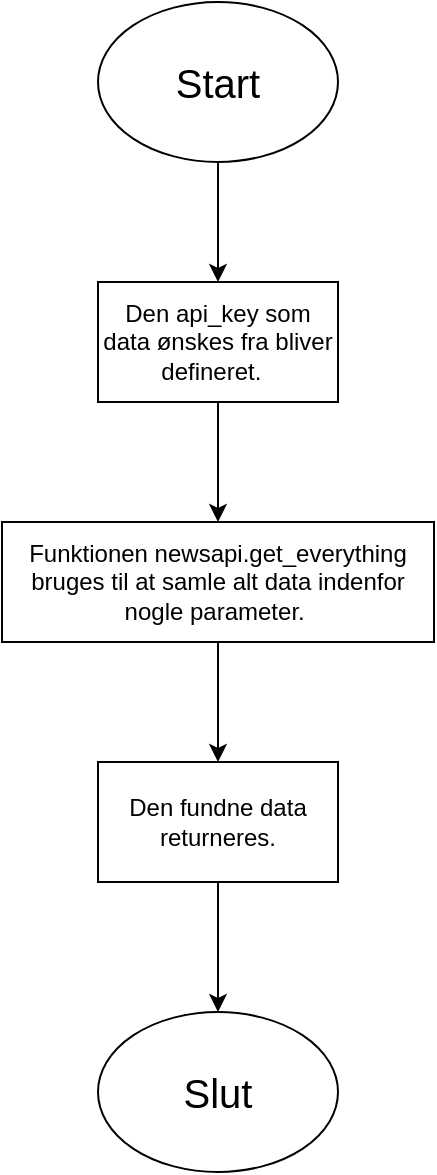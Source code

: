 <mxfile version="14.4.2" type="device"><diagram id="Fhe5MIN39k09UwJoBCha" name="Page-1"><mxGraphModel dx="850" dy="501" grid="1" gridSize="10" guides="1" tooltips="1" connect="1" arrows="1" fold="1" page="1" pageScale="1" pageWidth="827" pageHeight="1169" math="0" shadow="0"><root><mxCell id="0"/><mxCell id="1" parent="0"/><mxCell id="xHzDH9sLN-426tcaFFL4-4" style="edgeStyle=orthogonalEdgeStyle;rounded=0;orthogonalLoop=1;jettySize=auto;html=1;exitX=0.5;exitY=1;exitDx=0;exitDy=0;entryX=0.5;entryY=0;entryDx=0;entryDy=0;" edge="1" parent="1" source="xHzDH9sLN-426tcaFFL4-2" target="xHzDH9sLN-426tcaFFL4-3"><mxGeometry relative="1" as="geometry"/></mxCell><mxCell id="xHzDH9sLN-426tcaFFL4-2" value="&lt;font style=&quot;font-size: 20px&quot;&gt;Start&lt;/font&gt;" style="ellipse;whiteSpace=wrap;html=1;" vertex="1" parent="1"><mxGeometry x="354" y="80" width="120" height="80" as="geometry"/></mxCell><mxCell id="xHzDH9sLN-426tcaFFL4-6" style="edgeStyle=orthogonalEdgeStyle;rounded=0;orthogonalLoop=1;jettySize=auto;html=1;exitX=0.5;exitY=1;exitDx=0;exitDy=0;entryX=0.5;entryY=0;entryDx=0;entryDy=0;" edge="1" parent="1" source="xHzDH9sLN-426tcaFFL4-3" target="xHzDH9sLN-426tcaFFL4-5"><mxGeometry relative="1" as="geometry"/></mxCell><mxCell id="xHzDH9sLN-426tcaFFL4-3" value="Den api_key som data ønskes fra bliver defineret.&amp;nbsp;&amp;nbsp;" style="rounded=0;whiteSpace=wrap;html=1;" vertex="1" parent="1"><mxGeometry x="354" y="220" width="120" height="60" as="geometry"/></mxCell><mxCell id="xHzDH9sLN-426tcaFFL4-8" style="edgeStyle=orthogonalEdgeStyle;rounded=0;orthogonalLoop=1;jettySize=auto;html=1;exitX=0.5;exitY=1;exitDx=0;exitDy=0;entryX=0.5;entryY=0;entryDx=0;entryDy=0;" edge="1" parent="1" source="xHzDH9sLN-426tcaFFL4-5" target="xHzDH9sLN-426tcaFFL4-7"><mxGeometry relative="1" as="geometry"/></mxCell><mxCell id="xHzDH9sLN-426tcaFFL4-5" value="Funktionen&amp;nbsp;newsapi.get_everything bruges til at samle alt data indenfor nogle parameter.&amp;nbsp;" style="rounded=0;whiteSpace=wrap;html=1;" vertex="1" parent="1"><mxGeometry x="306" y="340" width="216" height="60" as="geometry"/></mxCell><mxCell id="xHzDH9sLN-426tcaFFL4-10" style="edgeStyle=orthogonalEdgeStyle;rounded=0;orthogonalLoop=1;jettySize=auto;html=1;exitX=0.5;exitY=1;exitDx=0;exitDy=0;entryX=0.5;entryY=0;entryDx=0;entryDy=0;" edge="1" parent="1" source="xHzDH9sLN-426tcaFFL4-7" target="xHzDH9sLN-426tcaFFL4-9"><mxGeometry relative="1" as="geometry"/></mxCell><mxCell id="xHzDH9sLN-426tcaFFL4-7" value="Den fundne data returneres." style="rounded=0;whiteSpace=wrap;html=1;" vertex="1" parent="1"><mxGeometry x="354" y="460" width="120" height="60" as="geometry"/></mxCell><mxCell id="xHzDH9sLN-426tcaFFL4-9" value="&lt;font style=&quot;font-size: 20px&quot;&gt;Slut&lt;/font&gt;" style="ellipse;whiteSpace=wrap;html=1;" vertex="1" parent="1"><mxGeometry x="354" y="585" width="120" height="80" as="geometry"/></mxCell></root></mxGraphModel></diagram></mxfile>